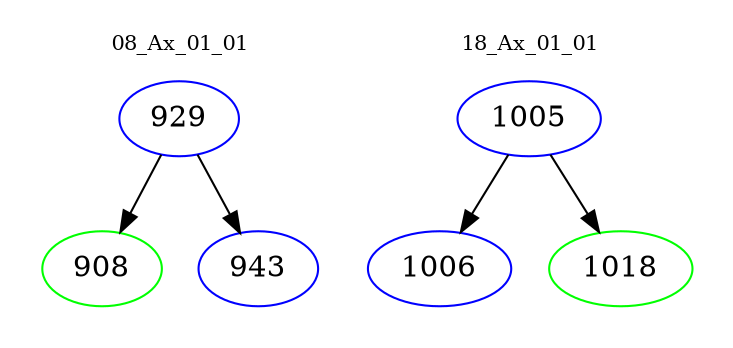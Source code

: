 digraph{
subgraph cluster_0 {
color = white
label = "08_Ax_01_01";
fontsize=10;
T0_929 [label="929", color="blue"]
T0_929 -> T0_908 [color="black"]
T0_908 [label="908", color="green"]
T0_929 -> T0_943 [color="black"]
T0_943 [label="943", color="blue"]
}
subgraph cluster_1 {
color = white
label = "18_Ax_01_01";
fontsize=10;
T1_1005 [label="1005", color="blue"]
T1_1005 -> T1_1006 [color="black"]
T1_1006 [label="1006", color="blue"]
T1_1005 -> T1_1018 [color="black"]
T1_1018 [label="1018", color="green"]
}
}
